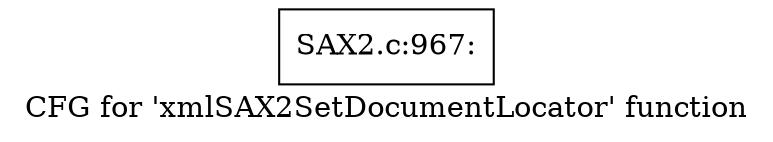 digraph "CFG for 'xmlSAX2SetDocumentLocator' function" {
	label="CFG for 'xmlSAX2SetDocumentLocator' function";

	Node0x55f4ae6d8050 [shape=record,label="{SAX2.c:967:}"];
}
